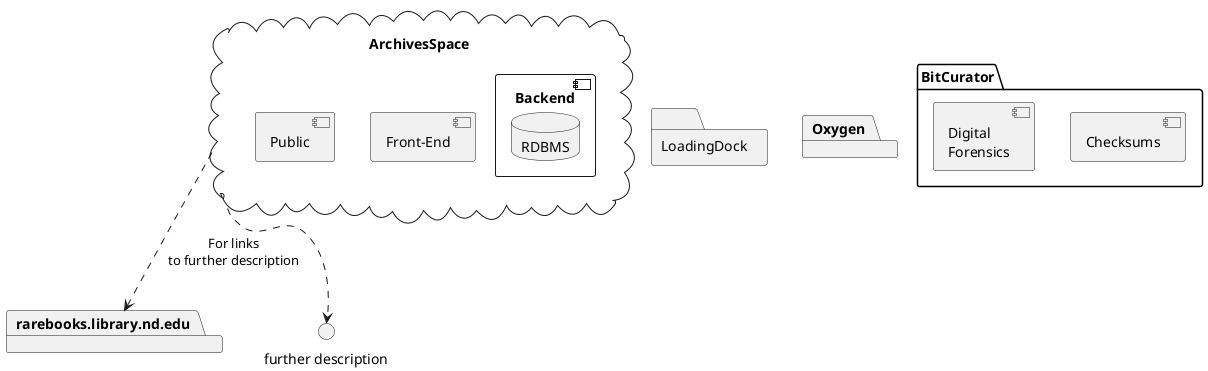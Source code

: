 # Render via PlantUML
# Generated via plantuml-preview (https://github.com/peele/plantuml-preview) in Atom
# package
# node
# folder
# frame
# cloud
# database
# interface
@startuml


cloud "ArchivesSpace" {
  component "Front-End"
  component "Public"
  component "Backend" {
    database "RDBMS"
  }
}

package "rarebooks.library.nd.edu"

interface "further description" as FurtherDescription

folder "LoadingDock"
package "Oxygen"
package "BitCurator" {
  component "Checksums"
  component "Digital\nForensics"
}

ArchivesSpace ..> rarebooks.library.nd.edu : "For links\nto further description"
ArchivesSpace ..> FurtherDescription
@enduml
